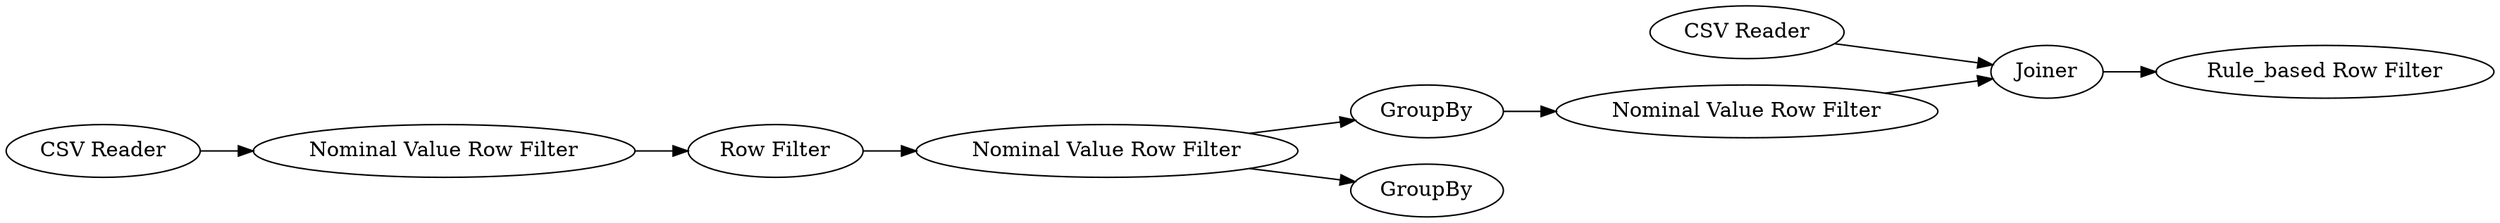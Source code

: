 digraph {
	9 -> 8
	7 -> 8
	4 -> 5
	8 -> 10
	3 -> 4
	2 -> 9
	5 -> 6
	5 -> 2
	1 -> 3
	5 [label="Nominal Value Row Filter"]
	1 [label="CSV Reader"]
	7 [label="CSV Reader"]
	9 [label="Nominal Value Row Filter"]
	4 [label="Row Filter"]
	6 [label=GroupBy]
	8 [label=Joiner]
	3 [label="Nominal Value Row Filter"]
	2 [label=GroupBy]
	10 [label="Rule_based Row Filter"]
	rankdir=LR
}
